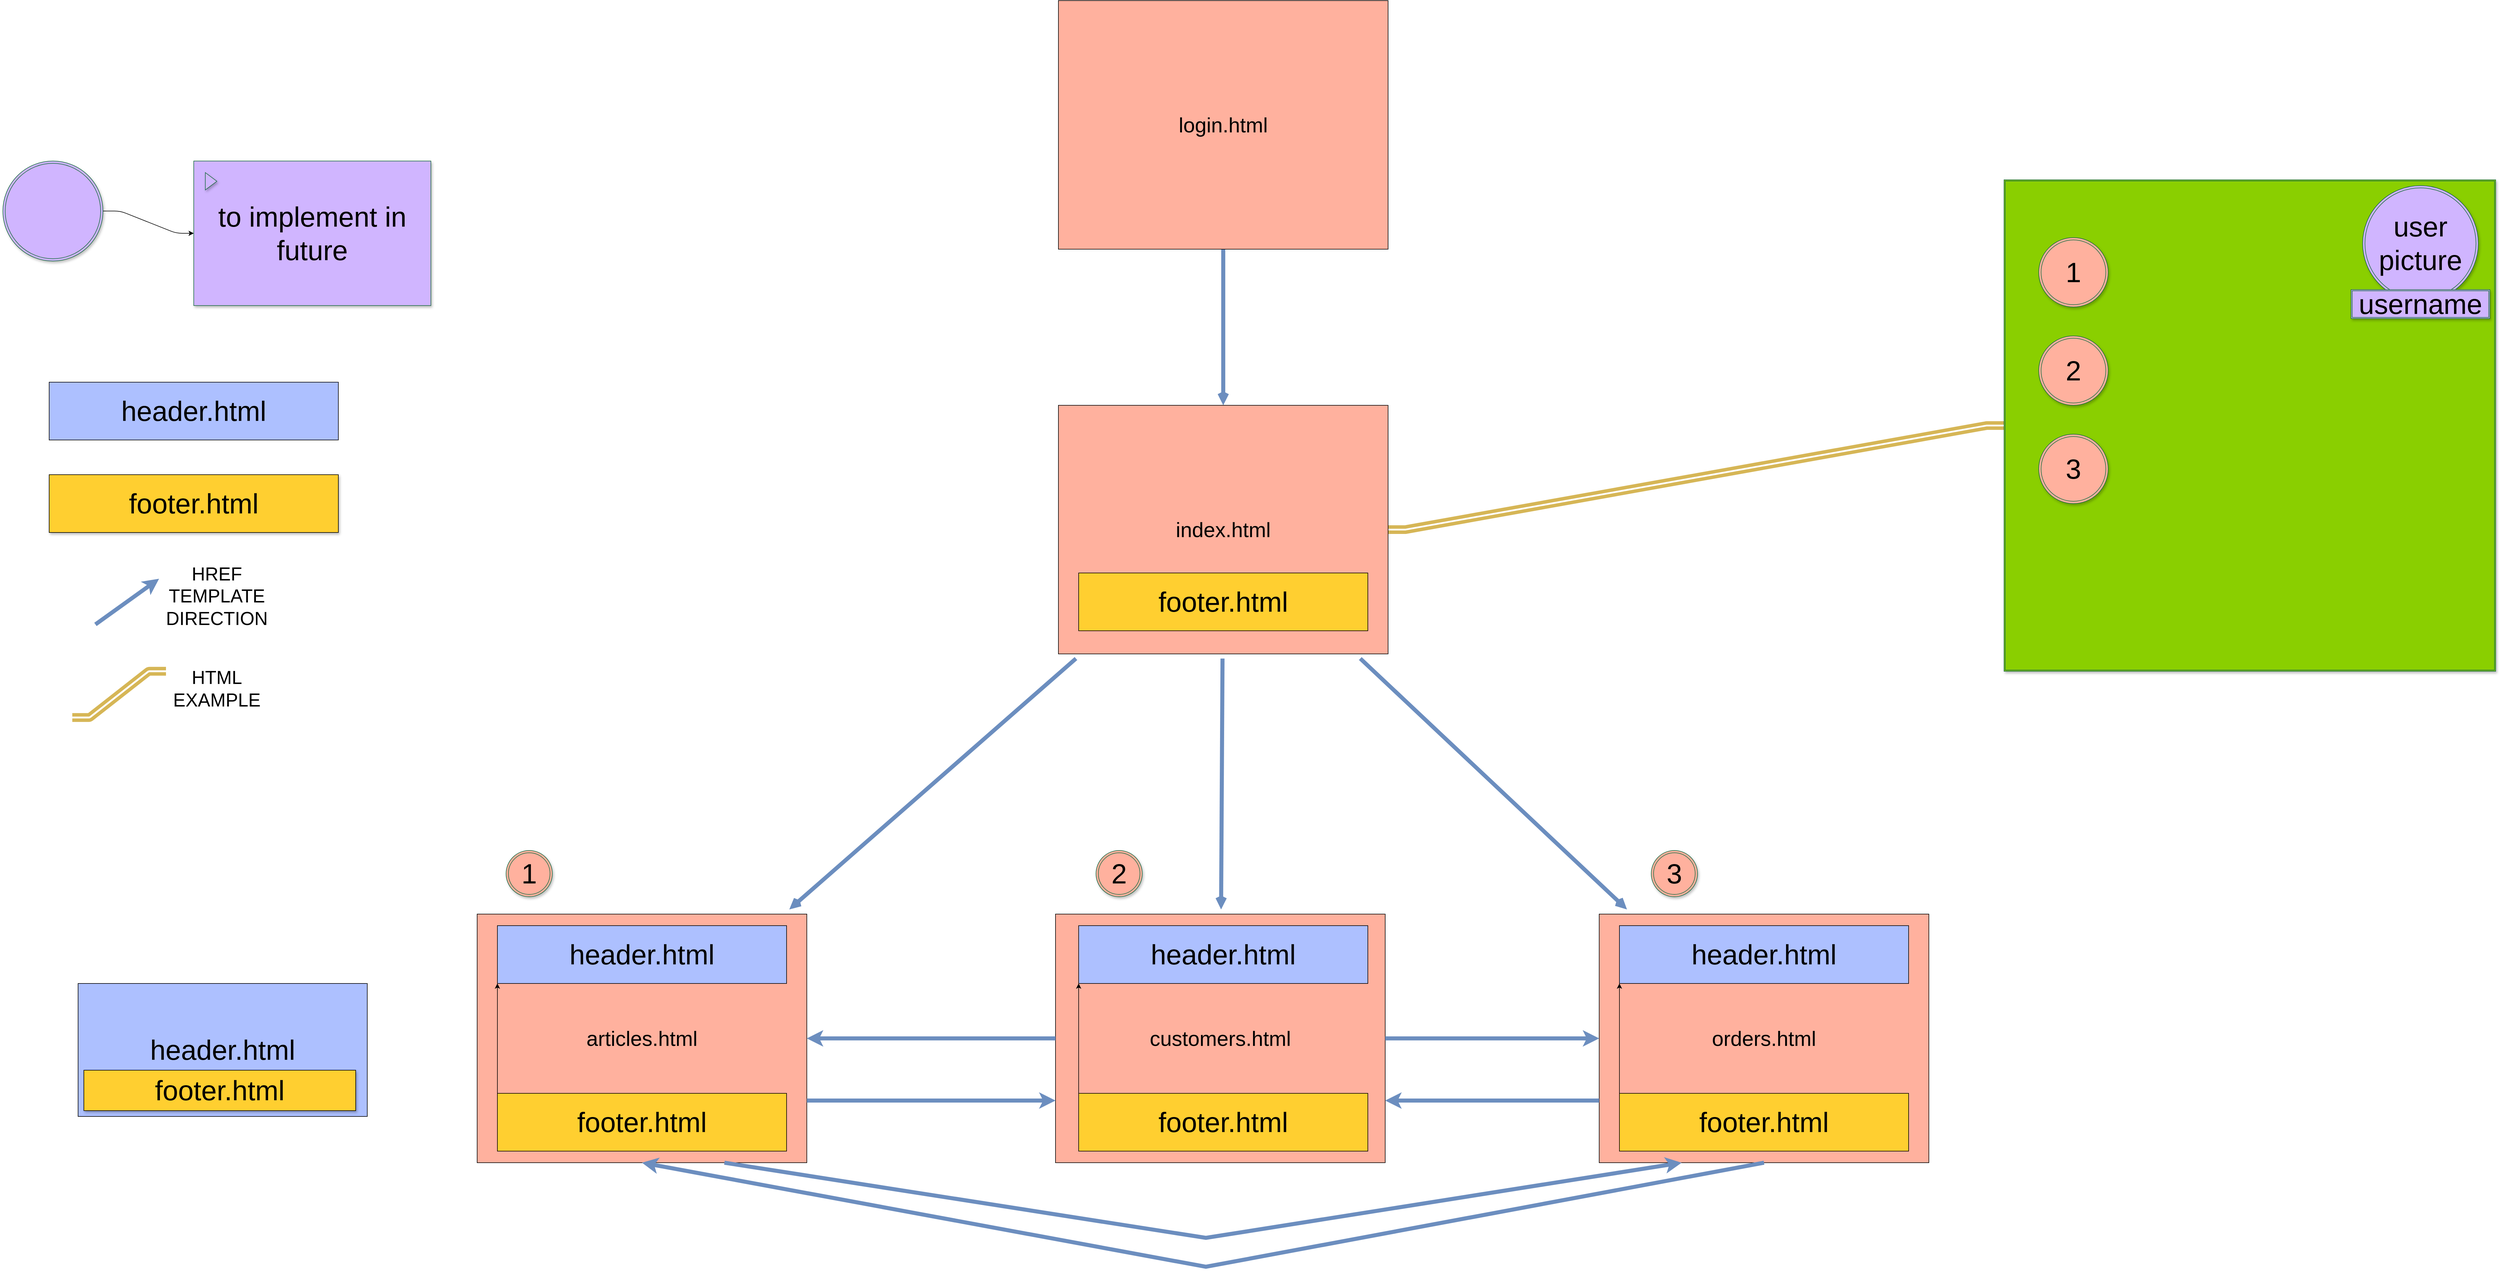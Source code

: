 <mxfile pages="1">
    <diagram id="yOtjCvt9NFVpBaILGM7R" name="Página-1">
        <mxGraphModel dx="4704" dy="1998" grid="1" gridSize="10" guides="1" tooltips="1" connect="1" arrows="1" fold="1" page="0" pageScale="1" pageWidth="827" pageHeight="1169" math="0" shadow="0">
            <root>
                <mxCell id="0"/>
                <mxCell id="1" parent="0"/>
                <mxCell id="221" style="rounded=0;orthogonalLoop=1;jettySize=auto;html=1;exitX=0.5;exitY=1;exitDx=0;exitDy=0;entryX=0.5;entryY=0;entryDx=0;entryDy=0;fontSize=36;endArrow=open;sourcePerimeterSpacing=8;targetPerimeterSpacing=8;fillColor=#dae8fc;strokeColor=#6c8ebf;strokeWidth=7;" parent="1" source="210" target="211" edge="1">
                    <mxGeometry relative="1" as="geometry"/>
                </mxCell>
                <mxCell id="210" value="&lt;font style=&quot;font-size: 36px;&quot;&gt;login.html&lt;/font&gt;" style="rounded=0;whiteSpace=wrap;html=1;fillColor=#FFB19E;" parent="1" vertex="1">
                    <mxGeometry x="-105" y="-1140" width="570" height="430" as="geometry"/>
                </mxCell>
                <mxCell id="213" style="rounded=0;orthogonalLoop=1;jettySize=auto;html=1;fontSize=36;endArrow=open;sourcePerimeterSpacing=8;targetPerimeterSpacing=8;fillColor=#dae8fc;strokeColor=#6c8ebf;strokeWidth=7;" parent="1" source="211" target="212" edge="1">
                    <mxGeometry relative="1" as="geometry"/>
                </mxCell>
                <mxCell id="217" style="rounded=0;orthogonalLoop=1;jettySize=auto;html=1;fontSize=36;endArrow=open;sourcePerimeterSpacing=8;targetPerimeterSpacing=8;fillColor=#dae8fc;strokeColor=#6c8ebf;strokeWidth=7;" parent="1" source="211" target="216" edge="1">
                    <mxGeometry relative="1" as="geometry"/>
                </mxCell>
                <mxCell id="220" style="rounded=0;orthogonalLoop=1;jettySize=auto;html=1;fontSize=36;endArrow=open;sourcePerimeterSpacing=8;targetPerimeterSpacing=8;fillColor=#dae8fc;strokeColor=#6c8ebf;strokeWidth=7;" parent="1" source="211" target="219" edge="1">
                    <mxGeometry relative="1" as="geometry"/>
                </mxCell>
                <mxCell id="234" style="edgeStyle=entityRelationEdgeStyle;html=1;exitX=1;exitY=0.5;exitDx=0;exitDy=0;entryX=0;entryY=0.5;entryDx=0;entryDy=0;fontSize=48;elbow=vertical;strokeColor=#d6b656;fillColor=#fff2cc;strokeWidth=6;endArrow=oval;endFill=1;startArrow=diamondThin;startFill=1;shape=link;" parent="1" source="211" target="231" edge="1">
                    <mxGeometry relative="1" as="geometry"/>
                </mxCell>
                <mxCell id="222" value="&lt;font style=&quot;font-size: 48px;&quot;&gt;header.html&lt;/font&gt;" style="rounded=0;whiteSpace=wrap;html=1;fillColor=#ADC0FF;" parent="1" vertex="1">
                    <mxGeometry x="-1850" y="-480" width="500" height="100" as="geometry"/>
                </mxCell>
                <mxCell id="226" value="&lt;font style=&quot;font-size: 48px;&quot;&gt;footer.html&lt;/font&gt;" style="rounded=0;whiteSpace=wrap;html=1;shadow=1;fillColor=#FFCF30;" parent="1" vertex="1">
                    <mxGeometry x="-1850" y="-320" width="500" height="100" as="geometry"/>
                </mxCell>
                <mxCell id="231" value="" style="shape=ext;double=1;whiteSpace=wrap;html=1;aspect=fixed;shadow=1;strokeColor=#206E47;fontSize=48;fillColor=#8ACF00;" parent="1" vertex="1">
                    <mxGeometry x="1530" y="-830" width="850" height="850" as="geometry"/>
                </mxCell>
                <mxCell id="235" value="" style="group" parent="1" vertex="1" connectable="0">
                    <mxGeometry x="-105" y="-440" width="570" height="430" as="geometry"/>
                </mxCell>
                <mxCell id="211" value="&lt;font style=&quot;font-size: 36px;&quot;&gt;index.html&lt;/font&gt;" style="rounded=0;whiteSpace=wrap;html=1;fillColor=#FFB19E;" parent="235" vertex="1">
                    <mxGeometry width="570" height="430" as="geometry"/>
                </mxCell>
                <mxCell id="230" value="&lt;font style=&quot;font-size: 48px;&quot;&gt;footer.html&lt;/font&gt;" style="rounded=0;whiteSpace=wrap;html=1;fillColor=#FFCF30;" parent="235" vertex="1">
                    <mxGeometry x="35" y="290" width="500" height="100" as="geometry"/>
                </mxCell>
                <mxCell id="236" value="" style="group" parent="1" vertex="1" connectable="0">
                    <mxGeometry x="830" y="440" width="570" height="430" as="geometry"/>
                </mxCell>
                <mxCell id="219" value="&lt;font style=&quot;font-size: 36px;&quot;&gt;orders.html&lt;br&gt;&lt;/font&gt;" style="rounded=0;whiteSpace=wrap;html=1;fontSize=36;fillColor=#FFB19E;" parent="236" vertex="1">
                    <mxGeometry width="570" height="430" as="geometry"/>
                </mxCell>
                <mxCell id="225" value="&lt;font style=&quot;font-size: 48px;&quot;&gt;header.html&lt;/font&gt;" style="rounded=0;whiteSpace=wrap;html=1;fillColor=#ADC0FF;" parent="236" vertex="1">
                    <mxGeometry x="35" y="20" width="500" height="100" as="geometry"/>
                </mxCell>
                <mxCell id="282" style="edgeStyle=none;html=1;exitX=0;exitY=0;exitDx=0;exitDy=0;entryX=0;entryY=1;entryDx=0;entryDy=0;" edge="1" parent="236" source="229" target="225">
                    <mxGeometry relative="1" as="geometry"/>
                </mxCell>
                <mxCell id="229" value="&lt;font style=&quot;font-size: 48px;&quot;&gt;footer.html&lt;/font&gt;" style="rounded=0;whiteSpace=wrap;html=1;fillColor=#FFCF30;" parent="236" vertex="1">
                    <mxGeometry x="35" y="310" width="500" height="100" as="geometry"/>
                </mxCell>
                <mxCell id="237" value="" style="group" parent="1" vertex="1" connectable="0">
                    <mxGeometry x="-110" y="440" width="570" height="430" as="geometry"/>
                </mxCell>
                <mxCell id="216" value="customers.html" style="rounded=0;whiteSpace=wrap;html=1;fontSize=36;fillColor=#FFB19E;" parent="237" vertex="1">
                    <mxGeometry width="570" height="430" as="geometry"/>
                </mxCell>
                <mxCell id="224" value="&lt;font style=&quot;font-size: 48px;&quot;&gt;header.html&lt;/font&gt;" style="rounded=0;whiteSpace=wrap;html=1;fillColor=#ADC0FF;" parent="237" vertex="1">
                    <mxGeometry x="40" y="20" width="500" height="100" as="geometry"/>
                </mxCell>
                <mxCell id="281" style="edgeStyle=none;html=1;exitX=0;exitY=0;exitDx=0;exitDy=0;entryX=0;entryY=1;entryDx=0;entryDy=0;" edge="1" parent="237" source="228" target="224">
                    <mxGeometry relative="1" as="geometry"/>
                </mxCell>
                <mxCell id="228" value="&lt;font style=&quot;font-size: 48px;&quot;&gt;footer.html&lt;/font&gt;" style="rounded=0;whiteSpace=wrap;html=1;fillColor=#FFCF30;" parent="237" vertex="1">
                    <mxGeometry x="40" y="310" width="500" height="100" as="geometry"/>
                </mxCell>
                <mxCell id="238" value="" style="group" parent="1" vertex="1" connectable="0">
                    <mxGeometry x="-1110" y="440" width="570" height="430" as="geometry"/>
                </mxCell>
                <mxCell id="212" value="articles.html" style="rounded=0;whiteSpace=wrap;html=1;fontSize=36;fillColor=#FFB19E;" parent="238" vertex="1">
                    <mxGeometry width="570" height="430" as="geometry"/>
                </mxCell>
                <mxCell id="223" value="&lt;font style=&quot;font-size: 48px;&quot;&gt;header.html&lt;/font&gt;" style="rounded=0;whiteSpace=wrap;html=1;fillColor=#ADC0FF;" parent="238" vertex="1">
                    <mxGeometry x="35" y="20" width="500" height="100" as="geometry"/>
                </mxCell>
                <mxCell id="280" style="edgeStyle=none;html=1;exitX=0;exitY=0;exitDx=0;exitDy=0;entryX=0;entryY=1;entryDx=0;entryDy=0;" edge="1" parent="238" source="227" target="223">
                    <mxGeometry relative="1" as="geometry"/>
                </mxCell>
                <mxCell id="227" value="&lt;font style=&quot;font-size: 48px;&quot;&gt;footer.html&lt;/font&gt;" style="rounded=0;whiteSpace=wrap;html=1;fillColor=#FFCF30;" parent="238" vertex="1">
                    <mxGeometry x="35" y="310" width="500" height="100" as="geometry"/>
                </mxCell>
                <mxCell id="240" value="1" style="ellipse;shape=doubleEllipse;whiteSpace=wrap;html=1;aspect=fixed;shadow=1;strokeColor=#206E47;fontSize=48;fillColor=#FFB19E;" parent="1" vertex="1">
                    <mxGeometry x="1590" y="-730" width="120" height="120" as="geometry"/>
                </mxCell>
                <mxCell id="242" value="2" style="ellipse;shape=doubleEllipse;whiteSpace=wrap;html=1;aspect=fixed;shadow=1;strokeColor=#206E47;fontSize=48;fillColor=#FFB19E;" parent="1" vertex="1">
                    <mxGeometry x="1590" y="-560" width="120" height="120" as="geometry"/>
                </mxCell>
                <mxCell id="243" value="3" style="ellipse;shape=doubleEllipse;whiteSpace=wrap;html=1;aspect=fixed;shadow=1;strokeColor=#206E47;fontSize=48;fillColor=#FFB19E;" parent="1" vertex="1">
                    <mxGeometry x="1590" y="-390" width="120" height="120" as="geometry"/>
                </mxCell>
                <mxCell id="244" value="1" style="ellipse;shape=doubleEllipse;whiteSpace=wrap;html=1;aspect=fixed;shadow=1;strokeColor=#206E47;fontSize=48;fillColor=#FFB19E;" parent="1" vertex="1">
                    <mxGeometry x="-1060" y="330" width="80" height="80" as="geometry"/>
                </mxCell>
                <mxCell id="245" value="2" style="ellipse;shape=doubleEllipse;whiteSpace=wrap;html=1;aspect=fixed;shadow=1;strokeColor=#206E47;fontSize=48;fillColor=#FFB19E;" parent="1" vertex="1">
                    <mxGeometry x="-40" y="330" width="80" height="80" as="geometry"/>
                </mxCell>
                <mxCell id="246" value="3" style="ellipse;shape=doubleEllipse;whiteSpace=wrap;html=1;aspect=fixed;shadow=1;strokeColor=#206E47;fontSize=48;fillColor=#FFB19E;" parent="1" vertex="1">
                    <mxGeometry x="920" y="330" width="80" height="80" as="geometry"/>
                </mxCell>
                <mxCell id="254" value="user picture" style="ellipse;shape=doubleEllipse;whiteSpace=wrap;html=1;aspect=fixed;shadow=1;strokeColor=#206E47;fontSize=48;fillColor=#D0B5FF;" parent="1" vertex="1">
                    <mxGeometry x="2150" y="-820" width="200" height="200" as="geometry"/>
                </mxCell>
                <mxCell id="258" value="username" style="shape=ext;double=1;rounded=0;whiteSpace=wrap;html=1;shadow=1;strokeColor=#206E47;fontSize=48;fillColor=#D0B5FF;" parent="1" vertex="1">
                    <mxGeometry x="2130" y="-640" width="240" height="50" as="geometry"/>
                </mxCell>
                <mxCell id="260" style="edgeStyle=entityRelationEdgeStyle;html=1;exitX=1;exitY=0.5;exitDx=0;exitDy=0;strokeColor=#000000;fontSize=48;elbow=vertical;" parent="1" source="259" target="261" edge="1">
                    <mxGeometry relative="1" as="geometry">
                        <mxPoint x="1940" y="-1164" as="targetPoint"/>
                    </mxGeometry>
                </mxCell>
                <mxCell id="259" value="" style="ellipse;shape=doubleEllipse;whiteSpace=wrap;html=1;aspect=fixed;shadow=1;strokeColor=#206E47;fontSize=48;fillColor=#D0B5FF;" parent="1" vertex="1">
                    <mxGeometry x="-1930" y="-862.5" width="173" height="173" as="geometry"/>
                </mxCell>
                <mxCell id="261" value="to implement in future" style="html=1;whiteSpace=wrap;container=1;recursiveResize=0;collapsible=0;shadow=1;strokeColor=#206E47;fontSize=48;fillColor=#D0B5FF;" parent="1" vertex="1">
                    <mxGeometry x="-1600" y="-862.5" width="410" height="250" as="geometry"/>
                </mxCell>
                <mxCell id="262" value="" style="triangle;html=1;whiteSpace=wrap;shadow=1;strokeColor=#206E47;fontSize=48;fillColor=#D0B5FF;" parent="261" vertex="1">
                    <mxGeometry x="20" y="20" width="20" height="30" as="geometry"/>
                </mxCell>
                <mxCell id="266" style="rounded=0;orthogonalLoop=1;jettySize=auto;html=1;exitX=1;exitY=0.75;exitDx=0;exitDy=0;entryX=0;entryY=0.75;entryDx=0;entryDy=0;endArrow=classic;endFill=0;strokeWidth=7;fillColor=#dae8fc;strokeColor=#6c8ebf;" parent="1" source="212" target="216" edge="1">
                    <mxGeometry relative="1" as="geometry"/>
                </mxCell>
                <mxCell id="267" style="rounded=0;orthogonalLoop=1;jettySize=auto;html=1;exitX=0;exitY=0.5;exitDx=0;exitDy=0;entryX=1;entryY=0.5;entryDx=0;entryDy=0;endArrow=classic;endFill=0;strokeWidth=7;fillColor=#dae8fc;strokeColor=#6c8ebf;" parent="1" source="216" target="212" edge="1">
                    <mxGeometry relative="1" as="geometry">
                        <mxPoint x="-110" y="800" as="sourcePoint"/>
                        <mxPoint x="-540" y="800" as="targetPoint"/>
                    </mxGeometry>
                </mxCell>
                <mxCell id="268" style="rounded=0;orthogonalLoop=1;jettySize=auto;html=1;exitX=0;exitY=0.75;exitDx=0;exitDy=0;endArrow=classic;endFill=0;strokeWidth=7;entryX=1;entryY=0.75;entryDx=0;entryDy=0;fillColor=#dae8fc;strokeColor=#6c8ebf;" parent="1" source="219" target="216" edge="1">
                    <mxGeometry relative="1" as="geometry">
                        <mxPoint x="840" y="730" as="sourcePoint"/>
                        <mxPoint x="460" y="730" as="targetPoint"/>
                    </mxGeometry>
                </mxCell>
                <mxCell id="269" style="rounded=0;orthogonalLoop=1;jettySize=auto;html=1;exitX=1;exitY=0.5;exitDx=0;exitDy=0;endArrow=classic;endFill=0;strokeWidth=7;entryX=0;entryY=0.5;entryDx=0;entryDy=0;fillColor=#dae8fc;strokeColor=#6c8ebf;" parent="1" source="216" target="219" edge="1">
                    <mxGeometry relative="1" as="geometry">
                        <mxPoint x="465" y="710" as="sourcePoint"/>
                        <mxPoint x="835" y="710" as="targetPoint"/>
                    </mxGeometry>
                </mxCell>
                <mxCell id="270" style="rounded=0;orthogonalLoop=1;jettySize=auto;html=1;exitX=0.75;exitY=1;exitDx=0;exitDy=0;endArrow=classic;endFill=0;strokeWidth=7;entryX=0.25;entryY=1;entryDx=0;entryDy=0;fillColor=#dae8fc;strokeColor=#6c8ebf;" parent="1" source="212" target="219" edge="1">
                    <mxGeometry relative="1" as="geometry">
                        <mxPoint x="-40" y="1230" as="sourcePoint"/>
                        <mxPoint x="330" y="1230" as="targetPoint"/>
                        <Array as="points">
                            <mxPoint x="150" y="1000"/>
                        </Array>
                    </mxGeometry>
                </mxCell>
                <mxCell id="271" style="rounded=0;orthogonalLoop=1;jettySize=auto;html=1;exitX=0.5;exitY=1;exitDx=0;exitDy=0;endArrow=classic;endFill=0;strokeWidth=7;entryX=0.5;entryY=1;entryDx=0;entryDy=0;fillColor=#dae8fc;strokeColor=#6c8ebf;" parent="1" source="219" target="212" edge="1">
                    <mxGeometry relative="1" as="geometry">
                        <mxPoint x="960" y="930.0" as="sourcePoint"/>
                        <mxPoint x="-695" y="930.0" as="targetPoint"/>
                        <Array as="points">
                            <mxPoint x="150" y="1050"/>
                        </Array>
                    </mxGeometry>
                </mxCell>
                <mxCell id="272" style="rounded=0;orthogonalLoop=1;jettySize=auto;html=1;exitX=1;exitY=0.75;exitDx=0;exitDy=0;endArrow=classic;endFill=0;strokeWidth=7;fillColor=#dae8fc;strokeColor=#6c8ebf;" parent="1" edge="1">
                    <mxGeometry relative="1" as="geometry">
                        <mxPoint x="-1770" y="-61.0" as="sourcePoint"/>
                        <mxPoint x="-1660" y="-140" as="targetPoint"/>
                    </mxGeometry>
                </mxCell>
                <mxCell id="273" value="&lt;span style=&quot;font-size: 32px&quot;&gt;HREF TEMPLATE DIRECTION&lt;/span&gt;" style="text;html=1;strokeColor=none;fillColor=none;align=center;verticalAlign=middle;whiteSpace=wrap;rounded=0;" parent="1" vertex="1">
                    <mxGeometry x="-1635" y="-160" width="150" height="100" as="geometry"/>
                </mxCell>
                <mxCell id="274" style="edgeStyle=entityRelationEdgeStyle;html=1;exitX=1;exitY=0.5;exitDx=0;exitDy=0;fontSize=48;elbow=vertical;strokeColor=#d6b656;fillColor=#fff2cc;strokeWidth=6;endArrow=oval;endFill=1;startArrow=diamondThin;startFill=1;shape=link;width=4.286;" parent="1" edge="1">
                    <mxGeometry relative="1" as="geometry">
                        <mxPoint x="-1810" y="100" as="sourcePoint"/>
                        <mxPoint x="-1648" y="20" as="targetPoint"/>
                    </mxGeometry>
                </mxCell>
                <mxCell id="276" value="&lt;span style=&quot;font-size: 32px&quot;&gt;HTML EXAMPLE&lt;/span&gt;" style="text;html=1;strokeColor=none;fillColor=none;align=center;verticalAlign=middle;whiteSpace=wrap;rounded=0;" parent="1" vertex="1">
                    <mxGeometry x="-1635" width="150" height="100" as="geometry"/>
                </mxCell>
                <mxCell id="279" value="" style="group" vertex="1" connectable="0" parent="1">
                    <mxGeometry x="-1800" y="560" width="500" height="230" as="geometry"/>
                </mxCell>
                <mxCell id="277" value="&lt;font style=&quot;font-size: 48px;&quot;&gt;header.html&lt;/font&gt;" style="rounded=0;whiteSpace=wrap;html=1;fillColor=#ADC0FF;" vertex="1" parent="279">
                    <mxGeometry width="500" height="230" as="geometry"/>
                </mxCell>
                <mxCell id="278" value="&lt;font style=&quot;font-size: 48px;&quot;&gt;footer.html&lt;/font&gt;" style="rounded=0;whiteSpace=wrap;html=1;shadow=1;fillColor=#FFCF30;" vertex="1" parent="279">
                    <mxGeometry x="10" y="150" width="470" height="70" as="geometry"/>
                </mxCell>
            </root>
        </mxGraphModel>
    </diagram>
</mxfile>